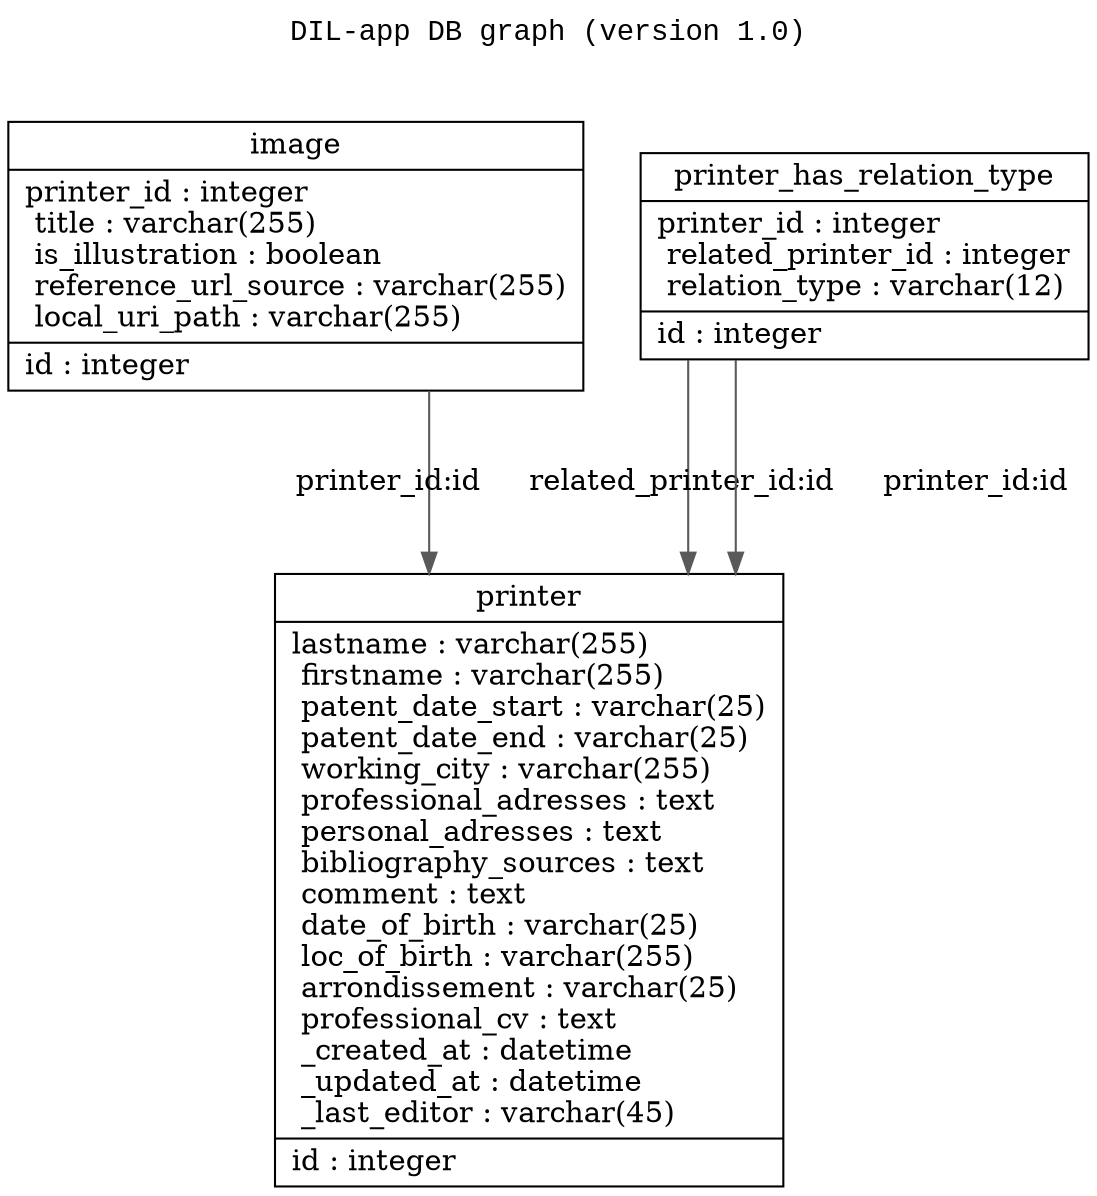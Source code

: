 digraph "dilapp_1.0" {

splines  = ortho;
fontname = "Courier New";

graph [rankdir=RR ranksep=1 label="DIL-app DB graph (version 1.0)\n\n " labelloc=t];
node [colorscheme = ylgnbu4];
edge [colorscheme = dark28, dir = both];

images                    [shape = record, label = "{ image |  printer_id : integer\l  title : varchar(255)\l  is_illustration : boolean\l  reference_url_source : varchar(255)\l  local_uri_path : varchar(255)\l| id : integer\l }"];
printer_has_relation_type [shape = record, label = "{ printer_has_relation_type |  printer_id : integer\l  related_printer_id : integer\l  relation_type : varchar(12)\l| id : integer\l }"];
printers                  [shape = record, label = "{ printer |  lastname : varchar(255)\l  firstname : varchar(255)\l  patent_date_start : varchar(25)\l  patent_date_end : varchar(25)\l  working_city : varchar(255)\l  professional_adresses : text\l  personal_adresses : text\l  bibliography_sources : text\l  comment : text\l  date_of_birth : varchar(25)\l  loc_of_birth : varchar(255)\l  arrondissement : varchar(25)\l  professional_cv : text\l  _created_at : datetime\l  _updated_at : datetime\l  _last_editor : varchar(45)\l| id : integer\l }"];

images                    -> printers                  [color = "#595959", style = solid , arrowtail = none    , arrowhead = normal  , taillabel = "", label = "printer_id:id", headlabel = ""];
printer_has_relation_type -> printers                  [color = "#595959", style = solid , arrowtail = none    , arrowhead = normal  , taillabel = "", label = "related_printer_id:id", headlabel = ""];
printer_has_relation_type -> printers                  [color = "#595959", style = solid , arrowtail = none    , arrowhead = normal  , taillabel = "", label = "printer_id:id", headlabel = ""];

}
